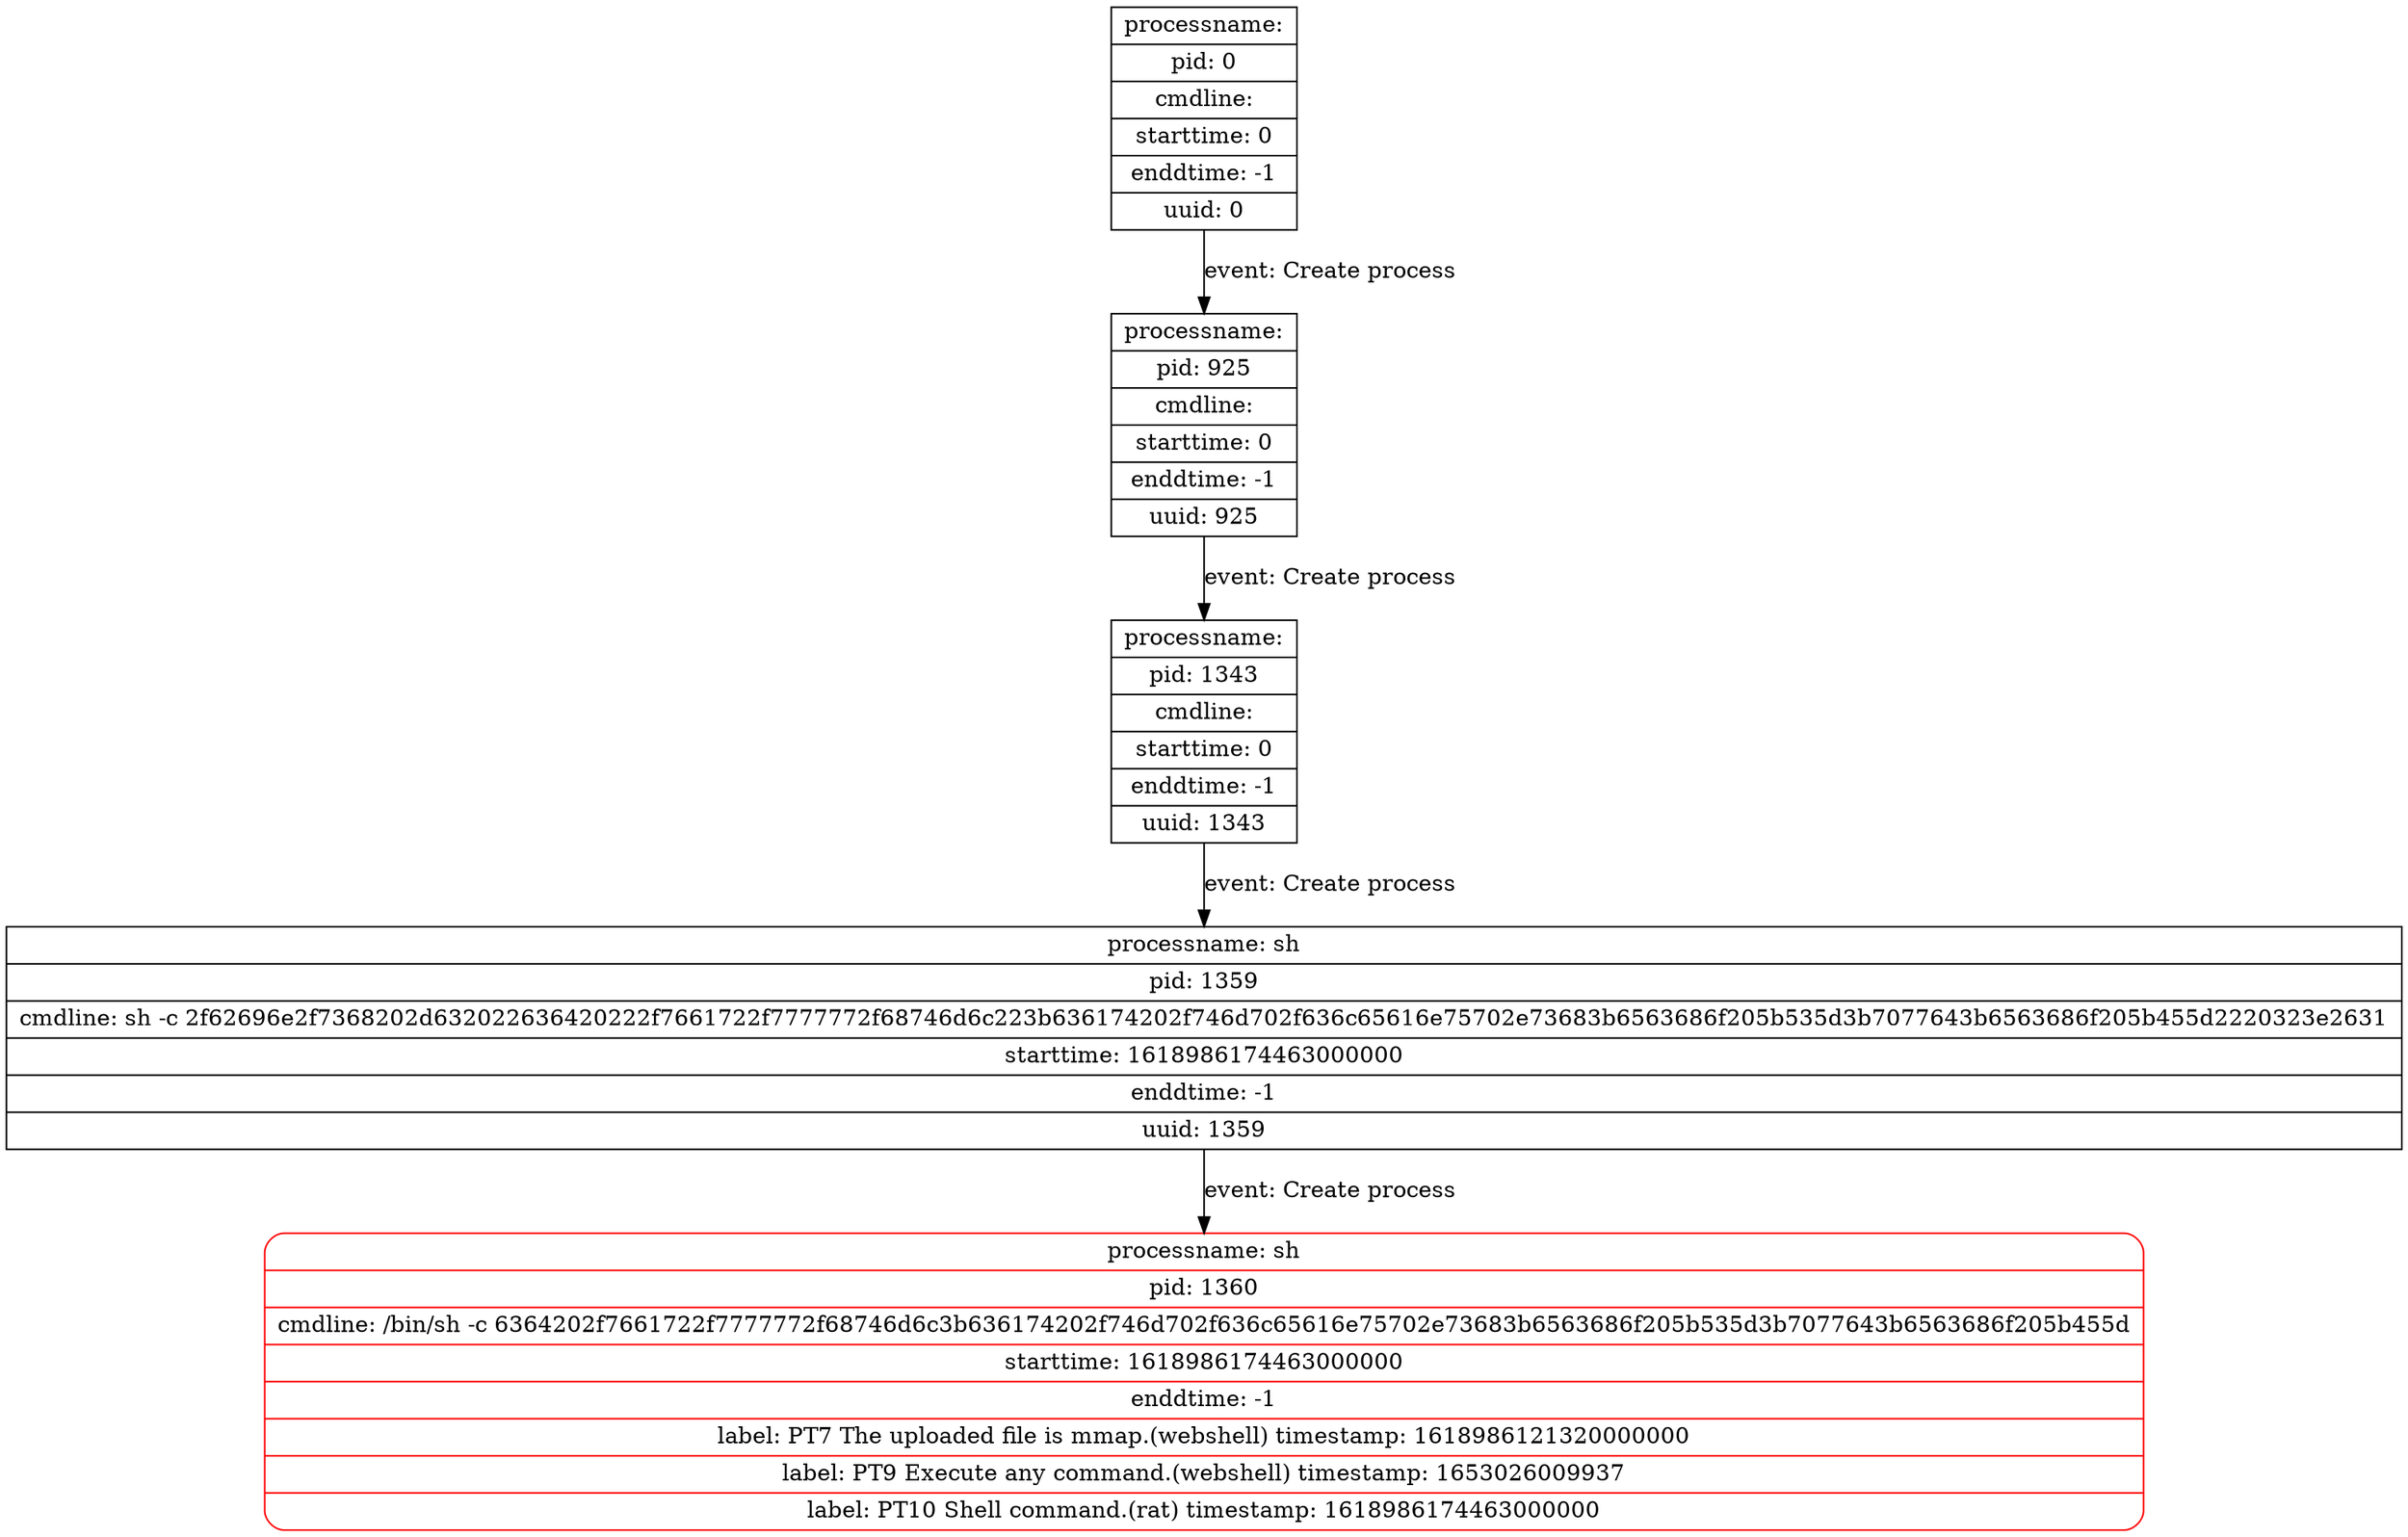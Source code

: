 digraph graph1 {
node [shape = Mrecord];
table155 [label = "{<head>processname: sh | pid: 1360 | cmdline: /bin/sh -c 6364202f7661722f7777772f68746d6c3b636174202f746d702f636c65616e75702e73683b6563686f205b535d3b7077643b6563686f205b455d | starttime: 1618986174463000000 | enddtime: -1 | label: PT7 The uploaded file is mmap.(webshell) timestamp: 1618986121320000000 | label: PT9 Execute any command.(webshell) timestamp: 1653026009937 | label: PT10 Shell command.(rat) timestamp: 1618986174463000000}", color = red];
node [shape = record];
table154 [label = "{<head>processname: sh | pid: 1359 | cmdline: sh -c 2f62696e2f7368202d632022636420222f7661722f7777772f68746d6c223b636174202f746d702f636c65616e75702e73683b6563686f205b535d3b7077643b6563686f205b455d2220323e2631 | starttime: 1618986174463000000 | enddtime: -1 | uuid: 1359}"];
table154 -> table155[label = "event: Create process"];
node [shape = record];
table136 [label = "{<head>processname:  | pid: 1343 | cmdline:  | starttime: 0 | enddtime: -1 | uuid: 1343}"];
table136 -> table154[label = "event: Create process"];
node [shape = record];
table135 [label = "{<head>processname:  | pid: 925 | cmdline:  | starttime: 0 | enddtime: -1 | uuid: 925}"];
table135 -> table136[label = "event: Create process"];
node [shape = record];
table0 [label = "{<head>processname:  | pid: 0 | cmdline:  | starttime: 0 | enddtime: -1 | uuid: 0}"];
table0 -> table135[label = "event: Create process"];
}
